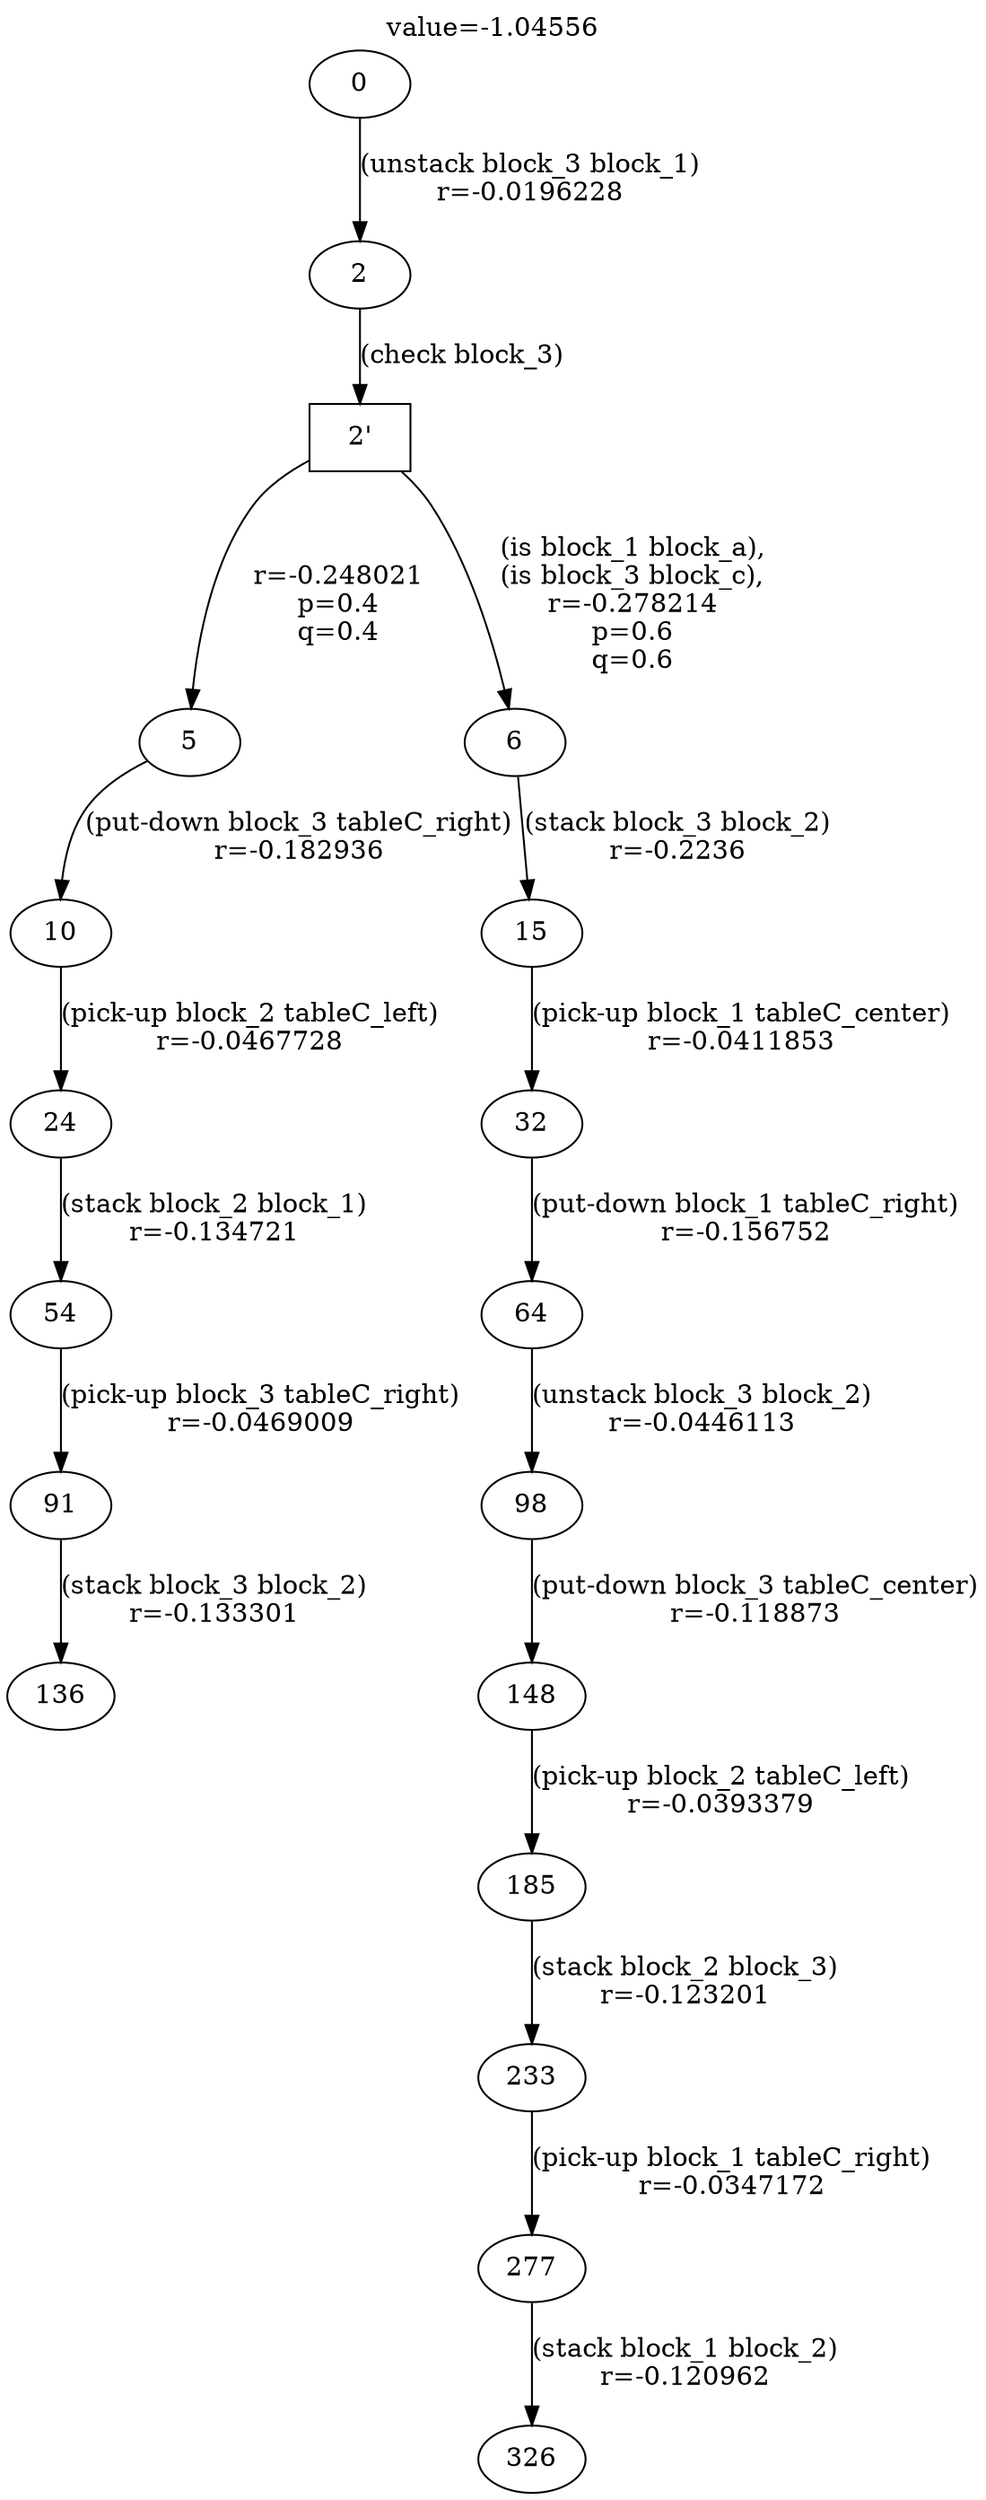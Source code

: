 digraph g{
label="value=-1.04556"
labelloc=top
0->2 [ label="(unstack block_3 block_1)
r=-0.0196228" ];
"2'" [ shape=box ] ;
2->"2'" [ label="(check block_3)" ];
"2'"->5 [ label="
r=-0.248021
p=0.4
q=0.4" ];
5->10 [ label="(put-down block_3 tableC_right)
r=-0.182936" ];
10->24 [ label="(pick-up block_2 tableC_left)
r=-0.0467728" ];
24->54 [ label="(stack block_2 block_1)
r=-0.134721" ];
54->91 [ label="(pick-up block_3 tableC_right)
r=-0.0469009" ];
91->136 [ label="(stack block_3 block_2)
r=-0.133301" ];
"2'"->6 [ label="
(is block_1 block_a),
(is block_3 block_c),
r=-0.278214
p=0.6
q=0.6" ];
6->15 [ label="(stack block_3 block_2)
r=-0.2236" ];
15->32 [ label="(pick-up block_1 tableC_center)
r=-0.0411853" ];
32->64 [ label="(put-down block_1 tableC_right)
r=-0.156752" ];
64->98 [ label="(unstack block_3 block_2)
r=-0.0446113" ];
98->148 [ label="(put-down block_3 tableC_center)
r=-0.118873" ];
148->185 [ label="(pick-up block_2 tableC_left)
r=-0.0393379" ];
185->233 [ label="(stack block_2 block_3)
r=-0.123201" ];
233->277 [ label="(pick-up block_1 tableC_right)
r=-0.0347172" ];
277->326 [ label="(stack block_1 block_2)
r=-0.120962" ];
}
